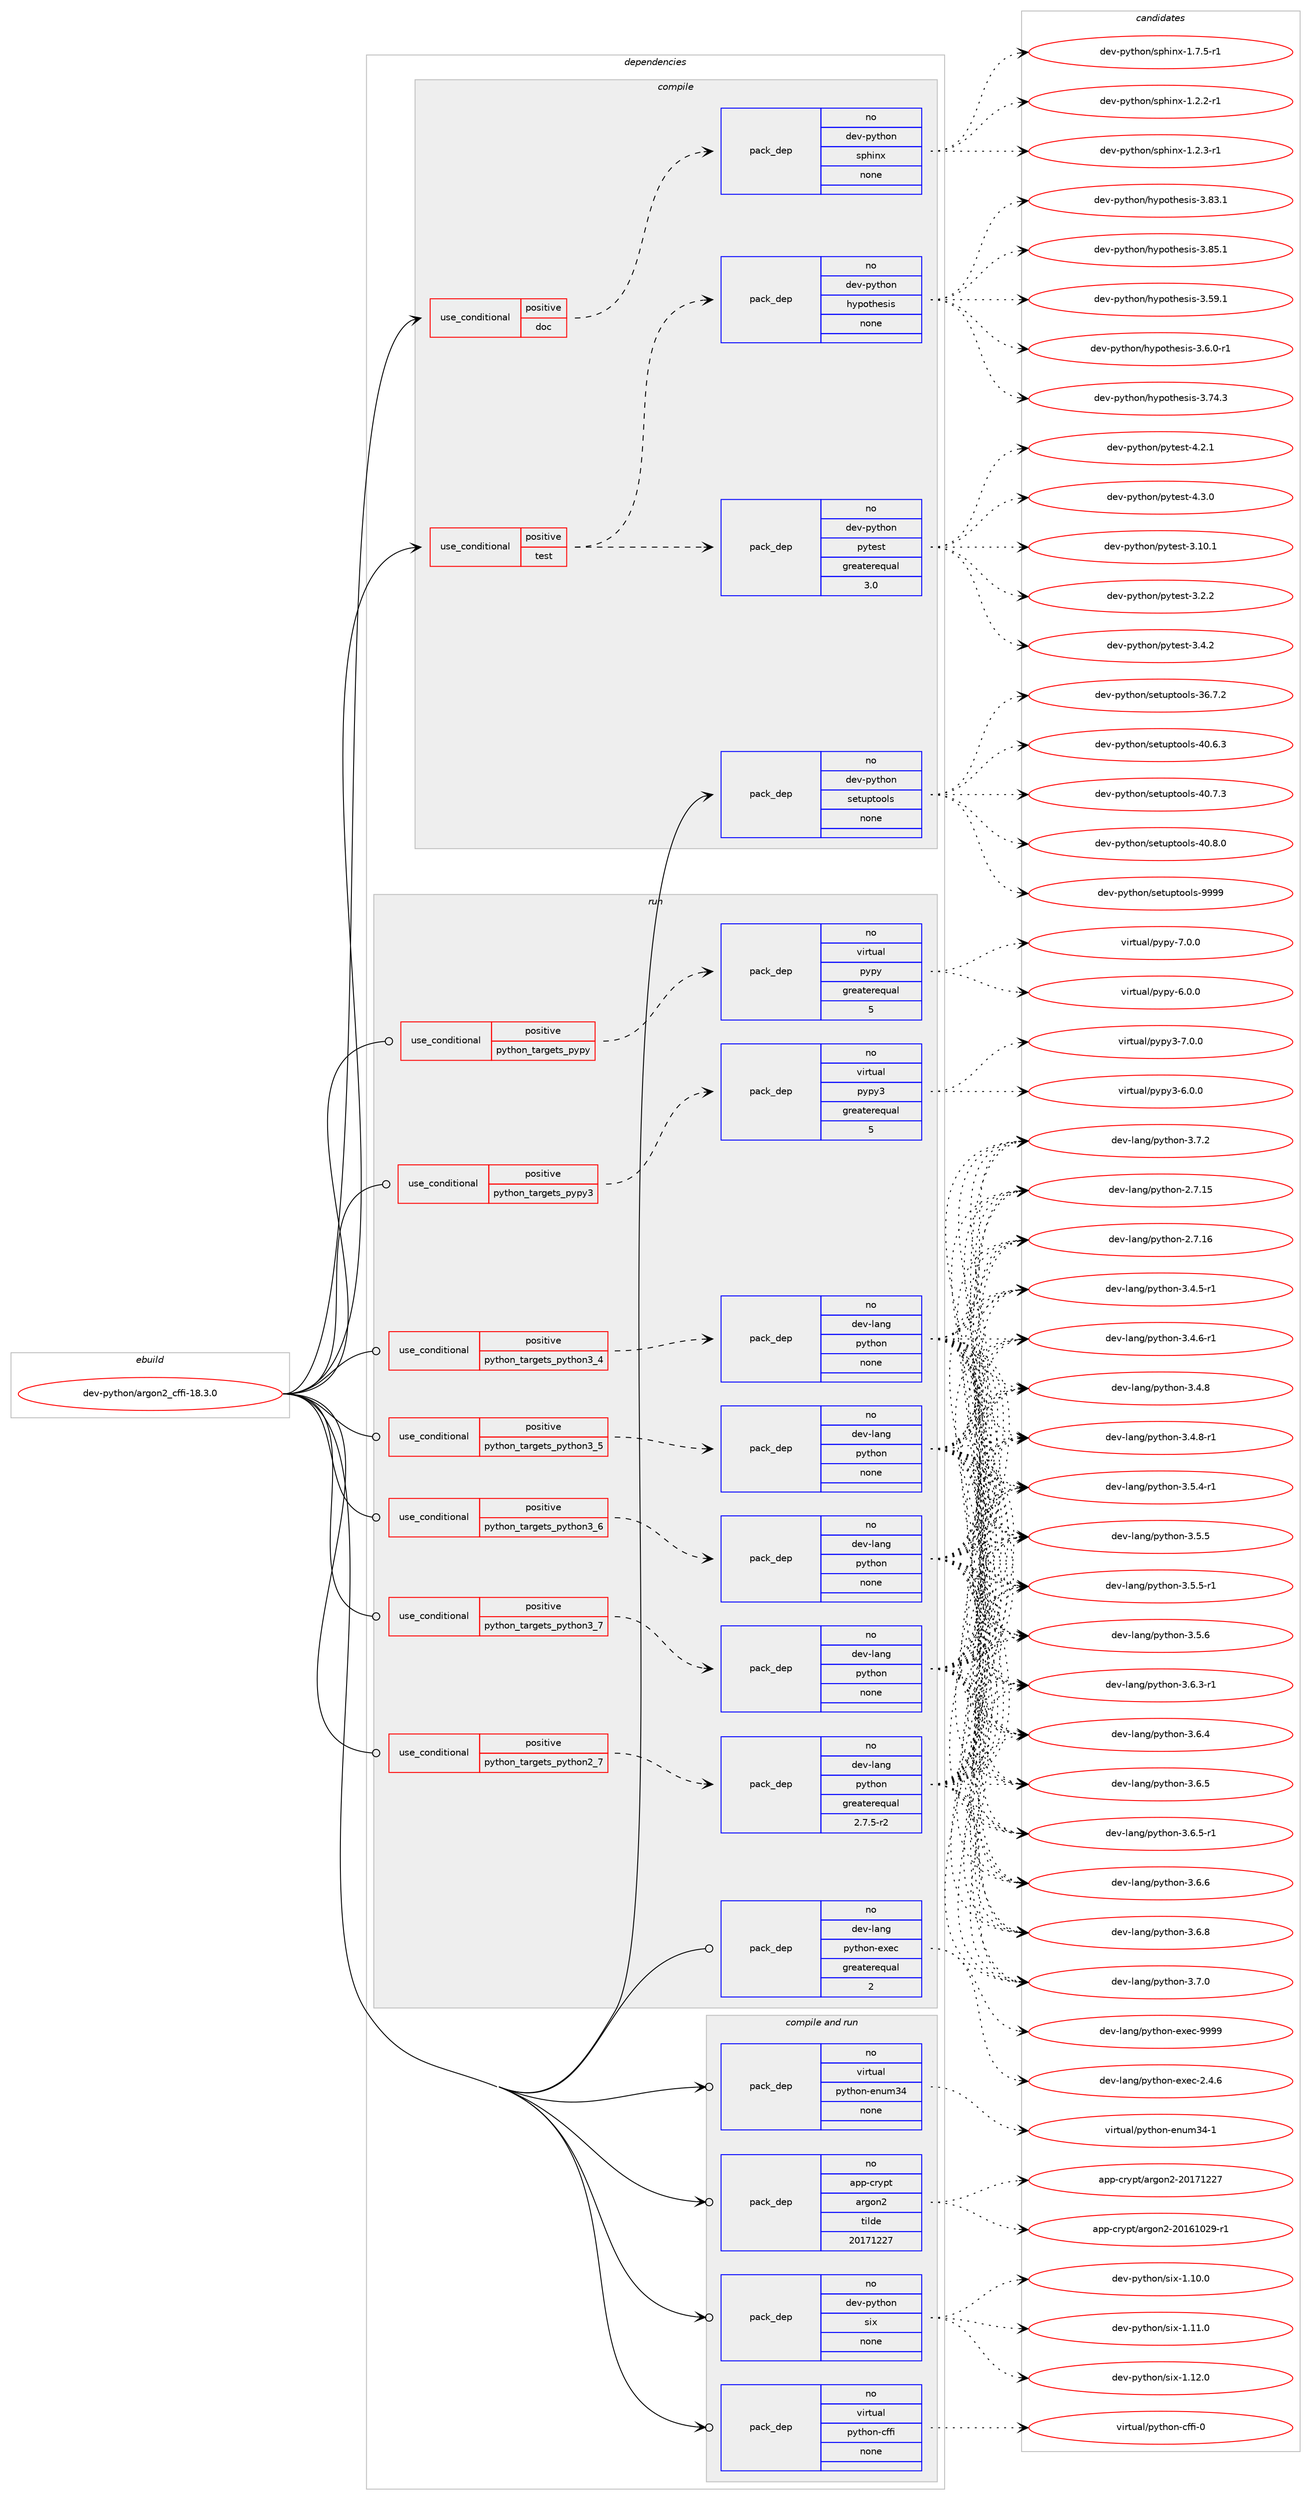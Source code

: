 digraph prolog {

# *************
# Graph options
# *************

newrank=true;
concentrate=true;
compound=true;
graph [rankdir=LR,fontname=Helvetica,fontsize=10,ranksep=1.5];#, ranksep=2.5, nodesep=0.2];
edge  [arrowhead=vee];
node  [fontname=Helvetica,fontsize=10];

# **********
# The ebuild
# **********

subgraph cluster_leftcol {
color=gray;
rank=same;
label=<<i>ebuild</i>>;
id [label="dev-python/argon2_cffi-18.3.0", color=red, width=4, href="../dev-python/argon2_cffi-18.3.0.svg"];
}

# ****************
# The dependencies
# ****************

subgraph cluster_midcol {
color=gray;
label=<<i>dependencies</i>>;
subgraph cluster_compile {
fillcolor="#eeeeee";
style=filled;
label=<<i>compile</i>>;
subgraph cond370919 {
dependency1398686 [label=<<TABLE BORDER="0" CELLBORDER="1" CELLSPACING="0" CELLPADDING="4"><TR><TD ROWSPAN="3" CELLPADDING="10">use_conditional</TD></TR><TR><TD>positive</TD></TR><TR><TD>doc</TD></TR></TABLE>>, shape=none, color=red];
subgraph pack1004542 {
dependency1398687 [label=<<TABLE BORDER="0" CELLBORDER="1" CELLSPACING="0" CELLPADDING="4" WIDTH="220"><TR><TD ROWSPAN="6" CELLPADDING="30">pack_dep</TD></TR><TR><TD WIDTH="110">no</TD></TR><TR><TD>dev-python</TD></TR><TR><TD>sphinx</TD></TR><TR><TD>none</TD></TR><TR><TD></TD></TR></TABLE>>, shape=none, color=blue];
}
dependency1398686:e -> dependency1398687:w [weight=20,style="dashed",arrowhead="vee"];
}
id:e -> dependency1398686:w [weight=20,style="solid",arrowhead="vee"];
subgraph cond370920 {
dependency1398688 [label=<<TABLE BORDER="0" CELLBORDER="1" CELLSPACING="0" CELLPADDING="4"><TR><TD ROWSPAN="3" CELLPADDING="10">use_conditional</TD></TR><TR><TD>positive</TD></TR><TR><TD>test</TD></TR></TABLE>>, shape=none, color=red];
subgraph pack1004543 {
dependency1398689 [label=<<TABLE BORDER="0" CELLBORDER="1" CELLSPACING="0" CELLPADDING="4" WIDTH="220"><TR><TD ROWSPAN="6" CELLPADDING="30">pack_dep</TD></TR><TR><TD WIDTH="110">no</TD></TR><TR><TD>dev-python</TD></TR><TR><TD>hypothesis</TD></TR><TR><TD>none</TD></TR><TR><TD></TD></TR></TABLE>>, shape=none, color=blue];
}
dependency1398688:e -> dependency1398689:w [weight=20,style="dashed",arrowhead="vee"];
subgraph pack1004544 {
dependency1398690 [label=<<TABLE BORDER="0" CELLBORDER="1" CELLSPACING="0" CELLPADDING="4" WIDTH="220"><TR><TD ROWSPAN="6" CELLPADDING="30">pack_dep</TD></TR><TR><TD WIDTH="110">no</TD></TR><TR><TD>dev-python</TD></TR><TR><TD>pytest</TD></TR><TR><TD>greaterequal</TD></TR><TR><TD>3.0</TD></TR></TABLE>>, shape=none, color=blue];
}
dependency1398688:e -> dependency1398690:w [weight=20,style="dashed",arrowhead="vee"];
}
id:e -> dependency1398688:w [weight=20,style="solid",arrowhead="vee"];
subgraph pack1004545 {
dependency1398691 [label=<<TABLE BORDER="0" CELLBORDER="1" CELLSPACING="0" CELLPADDING="4" WIDTH="220"><TR><TD ROWSPAN="6" CELLPADDING="30">pack_dep</TD></TR><TR><TD WIDTH="110">no</TD></TR><TR><TD>dev-python</TD></TR><TR><TD>setuptools</TD></TR><TR><TD>none</TD></TR><TR><TD></TD></TR></TABLE>>, shape=none, color=blue];
}
id:e -> dependency1398691:w [weight=20,style="solid",arrowhead="vee"];
}
subgraph cluster_compileandrun {
fillcolor="#eeeeee";
style=filled;
label=<<i>compile and run</i>>;
subgraph pack1004546 {
dependency1398692 [label=<<TABLE BORDER="0" CELLBORDER="1" CELLSPACING="0" CELLPADDING="4" WIDTH="220"><TR><TD ROWSPAN="6" CELLPADDING="30">pack_dep</TD></TR><TR><TD WIDTH="110">no</TD></TR><TR><TD>app-crypt</TD></TR><TR><TD>argon2</TD></TR><TR><TD>tilde</TD></TR><TR><TD>20171227</TD></TR></TABLE>>, shape=none, color=blue];
}
id:e -> dependency1398692:w [weight=20,style="solid",arrowhead="odotvee"];
subgraph pack1004547 {
dependency1398693 [label=<<TABLE BORDER="0" CELLBORDER="1" CELLSPACING="0" CELLPADDING="4" WIDTH="220"><TR><TD ROWSPAN="6" CELLPADDING="30">pack_dep</TD></TR><TR><TD WIDTH="110">no</TD></TR><TR><TD>dev-python</TD></TR><TR><TD>six</TD></TR><TR><TD>none</TD></TR><TR><TD></TD></TR></TABLE>>, shape=none, color=blue];
}
id:e -> dependency1398693:w [weight=20,style="solid",arrowhead="odotvee"];
subgraph pack1004548 {
dependency1398694 [label=<<TABLE BORDER="0" CELLBORDER="1" CELLSPACING="0" CELLPADDING="4" WIDTH="220"><TR><TD ROWSPAN="6" CELLPADDING="30">pack_dep</TD></TR><TR><TD WIDTH="110">no</TD></TR><TR><TD>virtual</TD></TR><TR><TD>python-cffi</TD></TR><TR><TD>none</TD></TR><TR><TD></TD></TR></TABLE>>, shape=none, color=blue];
}
id:e -> dependency1398694:w [weight=20,style="solid",arrowhead="odotvee"];
subgraph pack1004549 {
dependency1398695 [label=<<TABLE BORDER="0" CELLBORDER="1" CELLSPACING="0" CELLPADDING="4" WIDTH="220"><TR><TD ROWSPAN="6" CELLPADDING="30">pack_dep</TD></TR><TR><TD WIDTH="110">no</TD></TR><TR><TD>virtual</TD></TR><TR><TD>python-enum34</TD></TR><TR><TD>none</TD></TR><TR><TD></TD></TR></TABLE>>, shape=none, color=blue];
}
id:e -> dependency1398695:w [weight=20,style="solid",arrowhead="odotvee"];
}
subgraph cluster_run {
fillcolor="#eeeeee";
style=filled;
label=<<i>run</i>>;
subgraph cond370921 {
dependency1398696 [label=<<TABLE BORDER="0" CELLBORDER="1" CELLSPACING="0" CELLPADDING="4"><TR><TD ROWSPAN="3" CELLPADDING="10">use_conditional</TD></TR><TR><TD>positive</TD></TR><TR><TD>python_targets_pypy</TD></TR></TABLE>>, shape=none, color=red];
subgraph pack1004550 {
dependency1398697 [label=<<TABLE BORDER="0" CELLBORDER="1" CELLSPACING="0" CELLPADDING="4" WIDTH="220"><TR><TD ROWSPAN="6" CELLPADDING="30">pack_dep</TD></TR><TR><TD WIDTH="110">no</TD></TR><TR><TD>virtual</TD></TR><TR><TD>pypy</TD></TR><TR><TD>greaterequal</TD></TR><TR><TD>5</TD></TR></TABLE>>, shape=none, color=blue];
}
dependency1398696:e -> dependency1398697:w [weight=20,style="dashed",arrowhead="vee"];
}
id:e -> dependency1398696:w [weight=20,style="solid",arrowhead="odot"];
subgraph cond370922 {
dependency1398698 [label=<<TABLE BORDER="0" CELLBORDER="1" CELLSPACING="0" CELLPADDING="4"><TR><TD ROWSPAN="3" CELLPADDING="10">use_conditional</TD></TR><TR><TD>positive</TD></TR><TR><TD>python_targets_pypy3</TD></TR></TABLE>>, shape=none, color=red];
subgraph pack1004551 {
dependency1398699 [label=<<TABLE BORDER="0" CELLBORDER="1" CELLSPACING="0" CELLPADDING="4" WIDTH="220"><TR><TD ROWSPAN="6" CELLPADDING="30">pack_dep</TD></TR><TR><TD WIDTH="110">no</TD></TR><TR><TD>virtual</TD></TR><TR><TD>pypy3</TD></TR><TR><TD>greaterequal</TD></TR><TR><TD>5</TD></TR></TABLE>>, shape=none, color=blue];
}
dependency1398698:e -> dependency1398699:w [weight=20,style="dashed",arrowhead="vee"];
}
id:e -> dependency1398698:w [weight=20,style="solid",arrowhead="odot"];
subgraph cond370923 {
dependency1398700 [label=<<TABLE BORDER="0" CELLBORDER="1" CELLSPACING="0" CELLPADDING="4"><TR><TD ROWSPAN="3" CELLPADDING="10">use_conditional</TD></TR><TR><TD>positive</TD></TR><TR><TD>python_targets_python2_7</TD></TR></TABLE>>, shape=none, color=red];
subgraph pack1004552 {
dependency1398701 [label=<<TABLE BORDER="0" CELLBORDER="1" CELLSPACING="0" CELLPADDING="4" WIDTH="220"><TR><TD ROWSPAN="6" CELLPADDING="30">pack_dep</TD></TR><TR><TD WIDTH="110">no</TD></TR><TR><TD>dev-lang</TD></TR><TR><TD>python</TD></TR><TR><TD>greaterequal</TD></TR><TR><TD>2.7.5-r2</TD></TR></TABLE>>, shape=none, color=blue];
}
dependency1398700:e -> dependency1398701:w [weight=20,style="dashed",arrowhead="vee"];
}
id:e -> dependency1398700:w [weight=20,style="solid",arrowhead="odot"];
subgraph cond370924 {
dependency1398702 [label=<<TABLE BORDER="0" CELLBORDER="1" CELLSPACING="0" CELLPADDING="4"><TR><TD ROWSPAN="3" CELLPADDING="10">use_conditional</TD></TR><TR><TD>positive</TD></TR><TR><TD>python_targets_python3_4</TD></TR></TABLE>>, shape=none, color=red];
subgraph pack1004553 {
dependency1398703 [label=<<TABLE BORDER="0" CELLBORDER="1" CELLSPACING="0" CELLPADDING="4" WIDTH="220"><TR><TD ROWSPAN="6" CELLPADDING="30">pack_dep</TD></TR><TR><TD WIDTH="110">no</TD></TR><TR><TD>dev-lang</TD></TR><TR><TD>python</TD></TR><TR><TD>none</TD></TR><TR><TD></TD></TR></TABLE>>, shape=none, color=blue];
}
dependency1398702:e -> dependency1398703:w [weight=20,style="dashed",arrowhead="vee"];
}
id:e -> dependency1398702:w [weight=20,style="solid",arrowhead="odot"];
subgraph cond370925 {
dependency1398704 [label=<<TABLE BORDER="0" CELLBORDER="1" CELLSPACING="0" CELLPADDING="4"><TR><TD ROWSPAN="3" CELLPADDING="10">use_conditional</TD></TR><TR><TD>positive</TD></TR><TR><TD>python_targets_python3_5</TD></TR></TABLE>>, shape=none, color=red];
subgraph pack1004554 {
dependency1398705 [label=<<TABLE BORDER="0" CELLBORDER="1" CELLSPACING="0" CELLPADDING="4" WIDTH="220"><TR><TD ROWSPAN="6" CELLPADDING="30">pack_dep</TD></TR><TR><TD WIDTH="110">no</TD></TR><TR><TD>dev-lang</TD></TR><TR><TD>python</TD></TR><TR><TD>none</TD></TR><TR><TD></TD></TR></TABLE>>, shape=none, color=blue];
}
dependency1398704:e -> dependency1398705:w [weight=20,style="dashed",arrowhead="vee"];
}
id:e -> dependency1398704:w [weight=20,style="solid",arrowhead="odot"];
subgraph cond370926 {
dependency1398706 [label=<<TABLE BORDER="0" CELLBORDER="1" CELLSPACING="0" CELLPADDING="4"><TR><TD ROWSPAN="3" CELLPADDING="10">use_conditional</TD></TR><TR><TD>positive</TD></TR><TR><TD>python_targets_python3_6</TD></TR></TABLE>>, shape=none, color=red];
subgraph pack1004555 {
dependency1398707 [label=<<TABLE BORDER="0" CELLBORDER="1" CELLSPACING="0" CELLPADDING="4" WIDTH="220"><TR><TD ROWSPAN="6" CELLPADDING="30">pack_dep</TD></TR><TR><TD WIDTH="110">no</TD></TR><TR><TD>dev-lang</TD></TR><TR><TD>python</TD></TR><TR><TD>none</TD></TR><TR><TD></TD></TR></TABLE>>, shape=none, color=blue];
}
dependency1398706:e -> dependency1398707:w [weight=20,style="dashed",arrowhead="vee"];
}
id:e -> dependency1398706:w [weight=20,style="solid",arrowhead="odot"];
subgraph cond370927 {
dependency1398708 [label=<<TABLE BORDER="0" CELLBORDER="1" CELLSPACING="0" CELLPADDING="4"><TR><TD ROWSPAN="3" CELLPADDING="10">use_conditional</TD></TR><TR><TD>positive</TD></TR><TR><TD>python_targets_python3_7</TD></TR></TABLE>>, shape=none, color=red];
subgraph pack1004556 {
dependency1398709 [label=<<TABLE BORDER="0" CELLBORDER="1" CELLSPACING="0" CELLPADDING="4" WIDTH="220"><TR><TD ROWSPAN="6" CELLPADDING="30">pack_dep</TD></TR><TR><TD WIDTH="110">no</TD></TR><TR><TD>dev-lang</TD></TR><TR><TD>python</TD></TR><TR><TD>none</TD></TR><TR><TD></TD></TR></TABLE>>, shape=none, color=blue];
}
dependency1398708:e -> dependency1398709:w [weight=20,style="dashed",arrowhead="vee"];
}
id:e -> dependency1398708:w [weight=20,style="solid",arrowhead="odot"];
subgraph pack1004557 {
dependency1398710 [label=<<TABLE BORDER="0" CELLBORDER="1" CELLSPACING="0" CELLPADDING="4" WIDTH="220"><TR><TD ROWSPAN="6" CELLPADDING="30">pack_dep</TD></TR><TR><TD WIDTH="110">no</TD></TR><TR><TD>dev-lang</TD></TR><TR><TD>python-exec</TD></TR><TR><TD>greaterequal</TD></TR><TR><TD>2</TD></TR></TABLE>>, shape=none, color=blue];
}
id:e -> dependency1398710:w [weight=20,style="solid",arrowhead="odot"];
}
}

# **************
# The candidates
# **************

subgraph cluster_choices {
rank=same;
color=gray;
label=<<i>candidates</i>>;

subgraph choice1004542 {
color=black;
nodesep=1;
choice10010111845112121116104111110471151121041051101204549465046504511449 [label="dev-python/sphinx-1.2.2-r1", color=red, width=4,href="../dev-python/sphinx-1.2.2-r1.svg"];
choice10010111845112121116104111110471151121041051101204549465046514511449 [label="dev-python/sphinx-1.2.3-r1", color=red, width=4,href="../dev-python/sphinx-1.2.3-r1.svg"];
choice10010111845112121116104111110471151121041051101204549465546534511449 [label="dev-python/sphinx-1.7.5-r1", color=red, width=4,href="../dev-python/sphinx-1.7.5-r1.svg"];
dependency1398687:e -> choice10010111845112121116104111110471151121041051101204549465046504511449:w [style=dotted,weight="100"];
dependency1398687:e -> choice10010111845112121116104111110471151121041051101204549465046514511449:w [style=dotted,weight="100"];
dependency1398687:e -> choice10010111845112121116104111110471151121041051101204549465546534511449:w [style=dotted,weight="100"];
}
subgraph choice1004543 {
color=black;
nodesep=1;
choice100101118451121211161041111104710412111211111610410111510511545514653574649 [label="dev-python/hypothesis-3.59.1", color=red, width=4,href="../dev-python/hypothesis-3.59.1.svg"];
choice10010111845112121116104111110471041211121111161041011151051154551465446484511449 [label="dev-python/hypothesis-3.6.0-r1", color=red, width=4,href="../dev-python/hypothesis-3.6.0-r1.svg"];
choice100101118451121211161041111104710412111211111610410111510511545514655524651 [label="dev-python/hypothesis-3.74.3", color=red, width=4,href="../dev-python/hypothesis-3.74.3.svg"];
choice100101118451121211161041111104710412111211111610410111510511545514656514649 [label="dev-python/hypothesis-3.83.1", color=red, width=4,href="../dev-python/hypothesis-3.83.1.svg"];
choice100101118451121211161041111104710412111211111610410111510511545514656534649 [label="dev-python/hypothesis-3.85.1", color=red, width=4,href="../dev-python/hypothesis-3.85.1.svg"];
dependency1398689:e -> choice100101118451121211161041111104710412111211111610410111510511545514653574649:w [style=dotted,weight="100"];
dependency1398689:e -> choice10010111845112121116104111110471041211121111161041011151051154551465446484511449:w [style=dotted,weight="100"];
dependency1398689:e -> choice100101118451121211161041111104710412111211111610410111510511545514655524651:w [style=dotted,weight="100"];
dependency1398689:e -> choice100101118451121211161041111104710412111211111610410111510511545514656514649:w [style=dotted,weight="100"];
dependency1398689:e -> choice100101118451121211161041111104710412111211111610410111510511545514656534649:w [style=dotted,weight="100"];
}
subgraph choice1004544 {
color=black;
nodesep=1;
choice100101118451121211161041111104711212111610111511645514649484649 [label="dev-python/pytest-3.10.1", color=red, width=4,href="../dev-python/pytest-3.10.1.svg"];
choice1001011184511212111610411111047112121116101115116455146504650 [label="dev-python/pytest-3.2.2", color=red, width=4,href="../dev-python/pytest-3.2.2.svg"];
choice1001011184511212111610411111047112121116101115116455146524650 [label="dev-python/pytest-3.4.2", color=red, width=4,href="../dev-python/pytest-3.4.2.svg"];
choice1001011184511212111610411111047112121116101115116455246504649 [label="dev-python/pytest-4.2.1", color=red, width=4,href="../dev-python/pytest-4.2.1.svg"];
choice1001011184511212111610411111047112121116101115116455246514648 [label="dev-python/pytest-4.3.0", color=red, width=4,href="../dev-python/pytest-4.3.0.svg"];
dependency1398690:e -> choice100101118451121211161041111104711212111610111511645514649484649:w [style=dotted,weight="100"];
dependency1398690:e -> choice1001011184511212111610411111047112121116101115116455146504650:w [style=dotted,weight="100"];
dependency1398690:e -> choice1001011184511212111610411111047112121116101115116455146524650:w [style=dotted,weight="100"];
dependency1398690:e -> choice1001011184511212111610411111047112121116101115116455246504649:w [style=dotted,weight="100"];
dependency1398690:e -> choice1001011184511212111610411111047112121116101115116455246514648:w [style=dotted,weight="100"];
}
subgraph choice1004545 {
color=black;
nodesep=1;
choice100101118451121211161041111104711510111611711211611111110811545515446554650 [label="dev-python/setuptools-36.7.2", color=red, width=4,href="../dev-python/setuptools-36.7.2.svg"];
choice100101118451121211161041111104711510111611711211611111110811545524846544651 [label="dev-python/setuptools-40.6.3", color=red, width=4,href="../dev-python/setuptools-40.6.3.svg"];
choice100101118451121211161041111104711510111611711211611111110811545524846554651 [label="dev-python/setuptools-40.7.3", color=red, width=4,href="../dev-python/setuptools-40.7.3.svg"];
choice100101118451121211161041111104711510111611711211611111110811545524846564648 [label="dev-python/setuptools-40.8.0", color=red, width=4,href="../dev-python/setuptools-40.8.0.svg"];
choice10010111845112121116104111110471151011161171121161111111081154557575757 [label="dev-python/setuptools-9999", color=red, width=4,href="../dev-python/setuptools-9999.svg"];
dependency1398691:e -> choice100101118451121211161041111104711510111611711211611111110811545515446554650:w [style=dotted,weight="100"];
dependency1398691:e -> choice100101118451121211161041111104711510111611711211611111110811545524846544651:w [style=dotted,weight="100"];
dependency1398691:e -> choice100101118451121211161041111104711510111611711211611111110811545524846554651:w [style=dotted,weight="100"];
dependency1398691:e -> choice100101118451121211161041111104711510111611711211611111110811545524846564648:w [style=dotted,weight="100"];
dependency1398691:e -> choice10010111845112121116104111110471151011161171121161111111081154557575757:w [style=dotted,weight="100"];
}
subgraph choice1004546 {
color=black;
nodesep=1;
choice9711211245991141211121164797114103111110504550484954494850574511449 [label="app-crypt/argon2-20161029-r1", color=red, width=4,href="../app-crypt/argon2-20161029-r1.svg"];
choice971121124599114121112116479711410311111050455048495549505055 [label="app-crypt/argon2-20171227", color=red, width=4,href="../app-crypt/argon2-20171227.svg"];
dependency1398692:e -> choice9711211245991141211121164797114103111110504550484954494850574511449:w [style=dotted,weight="100"];
dependency1398692:e -> choice971121124599114121112116479711410311111050455048495549505055:w [style=dotted,weight="100"];
}
subgraph choice1004547 {
color=black;
nodesep=1;
choice100101118451121211161041111104711510512045494649484648 [label="dev-python/six-1.10.0", color=red, width=4,href="../dev-python/six-1.10.0.svg"];
choice100101118451121211161041111104711510512045494649494648 [label="dev-python/six-1.11.0", color=red, width=4,href="../dev-python/six-1.11.0.svg"];
choice100101118451121211161041111104711510512045494649504648 [label="dev-python/six-1.12.0", color=red, width=4,href="../dev-python/six-1.12.0.svg"];
dependency1398693:e -> choice100101118451121211161041111104711510512045494649484648:w [style=dotted,weight="100"];
dependency1398693:e -> choice100101118451121211161041111104711510512045494649494648:w [style=dotted,weight="100"];
dependency1398693:e -> choice100101118451121211161041111104711510512045494649504648:w [style=dotted,weight="100"];
}
subgraph choice1004548 {
color=black;
nodesep=1;
choice118105114116117971084711212111610411111045991021021054548 [label="virtual/python-cffi-0", color=red, width=4,href="../virtual/python-cffi-0.svg"];
dependency1398694:e -> choice118105114116117971084711212111610411111045991021021054548:w [style=dotted,weight="100"];
}
subgraph choice1004549 {
color=black;
nodesep=1;
choice11810511411611797108471121211161041111104510111011710951524549 [label="virtual/python-enum34-1", color=red, width=4,href="../virtual/python-enum34-1.svg"];
dependency1398695:e -> choice11810511411611797108471121211161041111104510111011710951524549:w [style=dotted,weight="100"];
}
subgraph choice1004550 {
color=black;
nodesep=1;
choice1181051141161179710847112121112121455446484648 [label="virtual/pypy-6.0.0", color=red, width=4,href="../virtual/pypy-6.0.0.svg"];
choice1181051141161179710847112121112121455546484648 [label="virtual/pypy-7.0.0", color=red, width=4,href="../virtual/pypy-7.0.0.svg"];
dependency1398697:e -> choice1181051141161179710847112121112121455446484648:w [style=dotted,weight="100"];
dependency1398697:e -> choice1181051141161179710847112121112121455546484648:w [style=dotted,weight="100"];
}
subgraph choice1004551 {
color=black;
nodesep=1;
choice118105114116117971084711212111212151455446484648 [label="virtual/pypy3-6.0.0", color=red, width=4,href="../virtual/pypy3-6.0.0.svg"];
choice118105114116117971084711212111212151455546484648 [label="virtual/pypy3-7.0.0", color=red, width=4,href="../virtual/pypy3-7.0.0.svg"];
dependency1398699:e -> choice118105114116117971084711212111212151455446484648:w [style=dotted,weight="100"];
dependency1398699:e -> choice118105114116117971084711212111212151455546484648:w [style=dotted,weight="100"];
}
subgraph choice1004552 {
color=black;
nodesep=1;
choice10010111845108971101034711212111610411111045504655464953 [label="dev-lang/python-2.7.15", color=red, width=4,href="../dev-lang/python-2.7.15.svg"];
choice10010111845108971101034711212111610411111045504655464954 [label="dev-lang/python-2.7.16", color=red, width=4,href="../dev-lang/python-2.7.16.svg"];
choice1001011184510897110103471121211161041111104551465246534511449 [label="dev-lang/python-3.4.5-r1", color=red, width=4,href="../dev-lang/python-3.4.5-r1.svg"];
choice1001011184510897110103471121211161041111104551465246544511449 [label="dev-lang/python-3.4.6-r1", color=red, width=4,href="../dev-lang/python-3.4.6-r1.svg"];
choice100101118451089711010347112121116104111110455146524656 [label="dev-lang/python-3.4.8", color=red, width=4,href="../dev-lang/python-3.4.8.svg"];
choice1001011184510897110103471121211161041111104551465246564511449 [label="dev-lang/python-3.4.8-r1", color=red, width=4,href="../dev-lang/python-3.4.8-r1.svg"];
choice1001011184510897110103471121211161041111104551465346524511449 [label="dev-lang/python-3.5.4-r1", color=red, width=4,href="../dev-lang/python-3.5.4-r1.svg"];
choice100101118451089711010347112121116104111110455146534653 [label="dev-lang/python-3.5.5", color=red, width=4,href="../dev-lang/python-3.5.5.svg"];
choice1001011184510897110103471121211161041111104551465346534511449 [label="dev-lang/python-3.5.5-r1", color=red, width=4,href="../dev-lang/python-3.5.5-r1.svg"];
choice100101118451089711010347112121116104111110455146534654 [label="dev-lang/python-3.5.6", color=red, width=4,href="../dev-lang/python-3.5.6.svg"];
choice1001011184510897110103471121211161041111104551465446514511449 [label="dev-lang/python-3.6.3-r1", color=red, width=4,href="../dev-lang/python-3.6.3-r1.svg"];
choice100101118451089711010347112121116104111110455146544652 [label="dev-lang/python-3.6.4", color=red, width=4,href="../dev-lang/python-3.6.4.svg"];
choice100101118451089711010347112121116104111110455146544653 [label="dev-lang/python-3.6.5", color=red, width=4,href="../dev-lang/python-3.6.5.svg"];
choice1001011184510897110103471121211161041111104551465446534511449 [label="dev-lang/python-3.6.5-r1", color=red, width=4,href="../dev-lang/python-3.6.5-r1.svg"];
choice100101118451089711010347112121116104111110455146544654 [label="dev-lang/python-3.6.6", color=red, width=4,href="../dev-lang/python-3.6.6.svg"];
choice100101118451089711010347112121116104111110455146544656 [label="dev-lang/python-3.6.8", color=red, width=4,href="../dev-lang/python-3.6.8.svg"];
choice100101118451089711010347112121116104111110455146554648 [label="dev-lang/python-3.7.0", color=red, width=4,href="../dev-lang/python-3.7.0.svg"];
choice100101118451089711010347112121116104111110455146554650 [label="dev-lang/python-3.7.2", color=red, width=4,href="../dev-lang/python-3.7.2.svg"];
dependency1398701:e -> choice10010111845108971101034711212111610411111045504655464953:w [style=dotted,weight="100"];
dependency1398701:e -> choice10010111845108971101034711212111610411111045504655464954:w [style=dotted,weight="100"];
dependency1398701:e -> choice1001011184510897110103471121211161041111104551465246534511449:w [style=dotted,weight="100"];
dependency1398701:e -> choice1001011184510897110103471121211161041111104551465246544511449:w [style=dotted,weight="100"];
dependency1398701:e -> choice100101118451089711010347112121116104111110455146524656:w [style=dotted,weight="100"];
dependency1398701:e -> choice1001011184510897110103471121211161041111104551465246564511449:w [style=dotted,weight="100"];
dependency1398701:e -> choice1001011184510897110103471121211161041111104551465346524511449:w [style=dotted,weight="100"];
dependency1398701:e -> choice100101118451089711010347112121116104111110455146534653:w [style=dotted,weight="100"];
dependency1398701:e -> choice1001011184510897110103471121211161041111104551465346534511449:w [style=dotted,weight="100"];
dependency1398701:e -> choice100101118451089711010347112121116104111110455146534654:w [style=dotted,weight="100"];
dependency1398701:e -> choice1001011184510897110103471121211161041111104551465446514511449:w [style=dotted,weight="100"];
dependency1398701:e -> choice100101118451089711010347112121116104111110455146544652:w [style=dotted,weight="100"];
dependency1398701:e -> choice100101118451089711010347112121116104111110455146544653:w [style=dotted,weight="100"];
dependency1398701:e -> choice1001011184510897110103471121211161041111104551465446534511449:w [style=dotted,weight="100"];
dependency1398701:e -> choice100101118451089711010347112121116104111110455146544654:w [style=dotted,weight="100"];
dependency1398701:e -> choice100101118451089711010347112121116104111110455146544656:w [style=dotted,weight="100"];
dependency1398701:e -> choice100101118451089711010347112121116104111110455146554648:w [style=dotted,weight="100"];
dependency1398701:e -> choice100101118451089711010347112121116104111110455146554650:w [style=dotted,weight="100"];
}
subgraph choice1004553 {
color=black;
nodesep=1;
choice10010111845108971101034711212111610411111045504655464953 [label="dev-lang/python-2.7.15", color=red, width=4,href="../dev-lang/python-2.7.15.svg"];
choice10010111845108971101034711212111610411111045504655464954 [label="dev-lang/python-2.7.16", color=red, width=4,href="../dev-lang/python-2.7.16.svg"];
choice1001011184510897110103471121211161041111104551465246534511449 [label="dev-lang/python-3.4.5-r1", color=red, width=4,href="../dev-lang/python-3.4.5-r1.svg"];
choice1001011184510897110103471121211161041111104551465246544511449 [label="dev-lang/python-3.4.6-r1", color=red, width=4,href="../dev-lang/python-3.4.6-r1.svg"];
choice100101118451089711010347112121116104111110455146524656 [label="dev-lang/python-3.4.8", color=red, width=4,href="../dev-lang/python-3.4.8.svg"];
choice1001011184510897110103471121211161041111104551465246564511449 [label="dev-lang/python-3.4.8-r1", color=red, width=4,href="../dev-lang/python-3.4.8-r1.svg"];
choice1001011184510897110103471121211161041111104551465346524511449 [label="dev-lang/python-3.5.4-r1", color=red, width=4,href="../dev-lang/python-3.5.4-r1.svg"];
choice100101118451089711010347112121116104111110455146534653 [label="dev-lang/python-3.5.5", color=red, width=4,href="../dev-lang/python-3.5.5.svg"];
choice1001011184510897110103471121211161041111104551465346534511449 [label="dev-lang/python-3.5.5-r1", color=red, width=4,href="../dev-lang/python-3.5.5-r1.svg"];
choice100101118451089711010347112121116104111110455146534654 [label="dev-lang/python-3.5.6", color=red, width=4,href="../dev-lang/python-3.5.6.svg"];
choice1001011184510897110103471121211161041111104551465446514511449 [label="dev-lang/python-3.6.3-r1", color=red, width=4,href="../dev-lang/python-3.6.3-r1.svg"];
choice100101118451089711010347112121116104111110455146544652 [label="dev-lang/python-3.6.4", color=red, width=4,href="../dev-lang/python-3.6.4.svg"];
choice100101118451089711010347112121116104111110455146544653 [label="dev-lang/python-3.6.5", color=red, width=4,href="../dev-lang/python-3.6.5.svg"];
choice1001011184510897110103471121211161041111104551465446534511449 [label="dev-lang/python-3.6.5-r1", color=red, width=4,href="../dev-lang/python-3.6.5-r1.svg"];
choice100101118451089711010347112121116104111110455146544654 [label="dev-lang/python-3.6.6", color=red, width=4,href="../dev-lang/python-3.6.6.svg"];
choice100101118451089711010347112121116104111110455146544656 [label="dev-lang/python-3.6.8", color=red, width=4,href="../dev-lang/python-3.6.8.svg"];
choice100101118451089711010347112121116104111110455146554648 [label="dev-lang/python-3.7.0", color=red, width=4,href="../dev-lang/python-3.7.0.svg"];
choice100101118451089711010347112121116104111110455146554650 [label="dev-lang/python-3.7.2", color=red, width=4,href="../dev-lang/python-3.7.2.svg"];
dependency1398703:e -> choice10010111845108971101034711212111610411111045504655464953:w [style=dotted,weight="100"];
dependency1398703:e -> choice10010111845108971101034711212111610411111045504655464954:w [style=dotted,weight="100"];
dependency1398703:e -> choice1001011184510897110103471121211161041111104551465246534511449:w [style=dotted,weight="100"];
dependency1398703:e -> choice1001011184510897110103471121211161041111104551465246544511449:w [style=dotted,weight="100"];
dependency1398703:e -> choice100101118451089711010347112121116104111110455146524656:w [style=dotted,weight="100"];
dependency1398703:e -> choice1001011184510897110103471121211161041111104551465246564511449:w [style=dotted,weight="100"];
dependency1398703:e -> choice1001011184510897110103471121211161041111104551465346524511449:w [style=dotted,weight="100"];
dependency1398703:e -> choice100101118451089711010347112121116104111110455146534653:w [style=dotted,weight="100"];
dependency1398703:e -> choice1001011184510897110103471121211161041111104551465346534511449:w [style=dotted,weight="100"];
dependency1398703:e -> choice100101118451089711010347112121116104111110455146534654:w [style=dotted,weight="100"];
dependency1398703:e -> choice1001011184510897110103471121211161041111104551465446514511449:w [style=dotted,weight="100"];
dependency1398703:e -> choice100101118451089711010347112121116104111110455146544652:w [style=dotted,weight="100"];
dependency1398703:e -> choice100101118451089711010347112121116104111110455146544653:w [style=dotted,weight="100"];
dependency1398703:e -> choice1001011184510897110103471121211161041111104551465446534511449:w [style=dotted,weight="100"];
dependency1398703:e -> choice100101118451089711010347112121116104111110455146544654:w [style=dotted,weight="100"];
dependency1398703:e -> choice100101118451089711010347112121116104111110455146544656:w [style=dotted,weight="100"];
dependency1398703:e -> choice100101118451089711010347112121116104111110455146554648:w [style=dotted,weight="100"];
dependency1398703:e -> choice100101118451089711010347112121116104111110455146554650:w [style=dotted,weight="100"];
}
subgraph choice1004554 {
color=black;
nodesep=1;
choice10010111845108971101034711212111610411111045504655464953 [label="dev-lang/python-2.7.15", color=red, width=4,href="../dev-lang/python-2.7.15.svg"];
choice10010111845108971101034711212111610411111045504655464954 [label="dev-lang/python-2.7.16", color=red, width=4,href="../dev-lang/python-2.7.16.svg"];
choice1001011184510897110103471121211161041111104551465246534511449 [label="dev-lang/python-3.4.5-r1", color=red, width=4,href="../dev-lang/python-3.4.5-r1.svg"];
choice1001011184510897110103471121211161041111104551465246544511449 [label="dev-lang/python-3.4.6-r1", color=red, width=4,href="../dev-lang/python-3.4.6-r1.svg"];
choice100101118451089711010347112121116104111110455146524656 [label="dev-lang/python-3.4.8", color=red, width=4,href="../dev-lang/python-3.4.8.svg"];
choice1001011184510897110103471121211161041111104551465246564511449 [label="dev-lang/python-3.4.8-r1", color=red, width=4,href="../dev-lang/python-3.4.8-r1.svg"];
choice1001011184510897110103471121211161041111104551465346524511449 [label="dev-lang/python-3.5.4-r1", color=red, width=4,href="../dev-lang/python-3.5.4-r1.svg"];
choice100101118451089711010347112121116104111110455146534653 [label="dev-lang/python-3.5.5", color=red, width=4,href="../dev-lang/python-3.5.5.svg"];
choice1001011184510897110103471121211161041111104551465346534511449 [label="dev-lang/python-3.5.5-r1", color=red, width=4,href="../dev-lang/python-3.5.5-r1.svg"];
choice100101118451089711010347112121116104111110455146534654 [label="dev-lang/python-3.5.6", color=red, width=4,href="../dev-lang/python-3.5.6.svg"];
choice1001011184510897110103471121211161041111104551465446514511449 [label="dev-lang/python-3.6.3-r1", color=red, width=4,href="../dev-lang/python-3.6.3-r1.svg"];
choice100101118451089711010347112121116104111110455146544652 [label="dev-lang/python-3.6.4", color=red, width=4,href="../dev-lang/python-3.6.4.svg"];
choice100101118451089711010347112121116104111110455146544653 [label="dev-lang/python-3.6.5", color=red, width=4,href="../dev-lang/python-3.6.5.svg"];
choice1001011184510897110103471121211161041111104551465446534511449 [label="dev-lang/python-3.6.5-r1", color=red, width=4,href="../dev-lang/python-3.6.5-r1.svg"];
choice100101118451089711010347112121116104111110455146544654 [label="dev-lang/python-3.6.6", color=red, width=4,href="../dev-lang/python-3.6.6.svg"];
choice100101118451089711010347112121116104111110455146544656 [label="dev-lang/python-3.6.8", color=red, width=4,href="../dev-lang/python-3.6.8.svg"];
choice100101118451089711010347112121116104111110455146554648 [label="dev-lang/python-3.7.0", color=red, width=4,href="../dev-lang/python-3.7.0.svg"];
choice100101118451089711010347112121116104111110455146554650 [label="dev-lang/python-3.7.2", color=red, width=4,href="../dev-lang/python-3.7.2.svg"];
dependency1398705:e -> choice10010111845108971101034711212111610411111045504655464953:w [style=dotted,weight="100"];
dependency1398705:e -> choice10010111845108971101034711212111610411111045504655464954:w [style=dotted,weight="100"];
dependency1398705:e -> choice1001011184510897110103471121211161041111104551465246534511449:w [style=dotted,weight="100"];
dependency1398705:e -> choice1001011184510897110103471121211161041111104551465246544511449:w [style=dotted,weight="100"];
dependency1398705:e -> choice100101118451089711010347112121116104111110455146524656:w [style=dotted,weight="100"];
dependency1398705:e -> choice1001011184510897110103471121211161041111104551465246564511449:w [style=dotted,weight="100"];
dependency1398705:e -> choice1001011184510897110103471121211161041111104551465346524511449:w [style=dotted,weight="100"];
dependency1398705:e -> choice100101118451089711010347112121116104111110455146534653:w [style=dotted,weight="100"];
dependency1398705:e -> choice1001011184510897110103471121211161041111104551465346534511449:w [style=dotted,weight="100"];
dependency1398705:e -> choice100101118451089711010347112121116104111110455146534654:w [style=dotted,weight="100"];
dependency1398705:e -> choice1001011184510897110103471121211161041111104551465446514511449:w [style=dotted,weight="100"];
dependency1398705:e -> choice100101118451089711010347112121116104111110455146544652:w [style=dotted,weight="100"];
dependency1398705:e -> choice100101118451089711010347112121116104111110455146544653:w [style=dotted,weight="100"];
dependency1398705:e -> choice1001011184510897110103471121211161041111104551465446534511449:w [style=dotted,weight="100"];
dependency1398705:e -> choice100101118451089711010347112121116104111110455146544654:w [style=dotted,weight="100"];
dependency1398705:e -> choice100101118451089711010347112121116104111110455146544656:w [style=dotted,weight="100"];
dependency1398705:e -> choice100101118451089711010347112121116104111110455146554648:w [style=dotted,weight="100"];
dependency1398705:e -> choice100101118451089711010347112121116104111110455146554650:w [style=dotted,weight="100"];
}
subgraph choice1004555 {
color=black;
nodesep=1;
choice10010111845108971101034711212111610411111045504655464953 [label="dev-lang/python-2.7.15", color=red, width=4,href="../dev-lang/python-2.7.15.svg"];
choice10010111845108971101034711212111610411111045504655464954 [label="dev-lang/python-2.7.16", color=red, width=4,href="../dev-lang/python-2.7.16.svg"];
choice1001011184510897110103471121211161041111104551465246534511449 [label="dev-lang/python-3.4.5-r1", color=red, width=4,href="../dev-lang/python-3.4.5-r1.svg"];
choice1001011184510897110103471121211161041111104551465246544511449 [label="dev-lang/python-3.4.6-r1", color=red, width=4,href="../dev-lang/python-3.4.6-r1.svg"];
choice100101118451089711010347112121116104111110455146524656 [label="dev-lang/python-3.4.8", color=red, width=4,href="../dev-lang/python-3.4.8.svg"];
choice1001011184510897110103471121211161041111104551465246564511449 [label="dev-lang/python-3.4.8-r1", color=red, width=4,href="../dev-lang/python-3.4.8-r1.svg"];
choice1001011184510897110103471121211161041111104551465346524511449 [label="dev-lang/python-3.5.4-r1", color=red, width=4,href="../dev-lang/python-3.5.4-r1.svg"];
choice100101118451089711010347112121116104111110455146534653 [label="dev-lang/python-3.5.5", color=red, width=4,href="../dev-lang/python-3.5.5.svg"];
choice1001011184510897110103471121211161041111104551465346534511449 [label="dev-lang/python-3.5.5-r1", color=red, width=4,href="../dev-lang/python-3.5.5-r1.svg"];
choice100101118451089711010347112121116104111110455146534654 [label="dev-lang/python-3.5.6", color=red, width=4,href="../dev-lang/python-3.5.6.svg"];
choice1001011184510897110103471121211161041111104551465446514511449 [label="dev-lang/python-3.6.3-r1", color=red, width=4,href="../dev-lang/python-3.6.3-r1.svg"];
choice100101118451089711010347112121116104111110455146544652 [label="dev-lang/python-3.6.4", color=red, width=4,href="../dev-lang/python-3.6.4.svg"];
choice100101118451089711010347112121116104111110455146544653 [label="dev-lang/python-3.6.5", color=red, width=4,href="../dev-lang/python-3.6.5.svg"];
choice1001011184510897110103471121211161041111104551465446534511449 [label="dev-lang/python-3.6.5-r1", color=red, width=4,href="../dev-lang/python-3.6.5-r1.svg"];
choice100101118451089711010347112121116104111110455146544654 [label="dev-lang/python-3.6.6", color=red, width=4,href="../dev-lang/python-3.6.6.svg"];
choice100101118451089711010347112121116104111110455146544656 [label="dev-lang/python-3.6.8", color=red, width=4,href="../dev-lang/python-3.6.8.svg"];
choice100101118451089711010347112121116104111110455146554648 [label="dev-lang/python-3.7.0", color=red, width=4,href="../dev-lang/python-3.7.0.svg"];
choice100101118451089711010347112121116104111110455146554650 [label="dev-lang/python-3.7.2", color=red, width=4,href="../dev-lang/python-3.7.2.svg"];
dependency1398707:e -> choice10010111845108971101034711212111610411111045504655464953:w [style=dotted,weight="100"];
dependency1398707:e -> choice10010111845108971101034711212111610411111045504655464954:w [style=dotted,weight="100"];
dependency1398707:e -> choice1001011184510897110103471121211161041111104551465246534511449:w [style=dotted,weight="100"];
dependency1398707:e -> choice1001011184510897110103471121211161041111104551465246544511449:w [style=dotted,weight="100"];
dependency1398707:e -> choice100101118451089711010347112121116104111110455146524656:w [style=dotted,weight="100"];
dependency1398707:e -> choice1001011184510897110103471121211161041111104551465246564511449:w [style=dotted,weight="100"];
dependency1398707:e -> choice1001011184510897110103471121211161041111104551465346524511449:w [style=dotted,weight="100"];
dependency1398707:e -> choice100101118451089711010347112121116104111110455146534653:w [style=dotted,weight="100"];
dependency1398707:e -> choice1001011184510897110103471121211161041111104551465346534511449:w [style=dotted,weight="100"];
dependency1398707:e -> choice100101118451089711010347112121116104111110455146534654:w [style=dotted,weight="100"];
dependency1398707:e -> choice1001011184510897110103471121211161041111104551465446514511449:w [style=dotted,weight="100"];
dependency1398707:e -> choice100101118451089711010347112121116104111110455146544652:w [style=dotted,weight="100"];
dependency1398707:e -> choice100101118451089711010347112121116104111110455146544653:w [style=dotted,weight="100"];
dependency1398707:e -> choice1001011184510897110103471121211161041111104551465446534511449:w [style=dotted,weight="100"];
dependency1398707:e -> choice100101118451089711010347112121116104111110455146544654:w [style=dotted,weight="100"];
dependency1398707:e -> choice100101118451089711010347112121116104111110455146544656:w [style=dotted,weight="100"];
dependency1398707:e -> choice100101118451089711010347112121116104111110455146554648:w [style=dotted,weight="100"];
dependency1398707:e -> choice100101118451089711010347112121116104111110455146554650:w [style=dotted,weight="100"];
}
subgraph choice1004556 {
color=black;
nodesep=1;
choice10010111845108971101034711212111610411111045504655464953 [label="dev-lang/python-2.7.15", color=red, width=4,href="../dev-lang/python-2.7.15.svg"];
choice10010111845108971101034711212111610411111045504655464954 [label="dev-lang/python-2.7.16", color=red, width=4,href="../dev-lang/python-2.7.16.svg"];
choice1001011184510897110103471121211161041111104551465246534511449 [label="dev-lang/python-3.4.5-r1", color=red, width=4,href="../dev-lang/python-3.4.5-r1.svg"];
choice1001011184510897110103471121211161041111104551465246544511449 [label="dev-lang/python-3.4.6-r1", color=red, width=4,href="../dev-lang/python-3.4.6-r1.svg"];
choice100101118451089711010347112121116104111110455146524656 [label="dev-lang/python-3.4.8", color=red, width=4,href="../dev-lang/python-3.4.8.svg"];
choice1001011184510897110103471121211161041111104551465246564511449 [label="dev-lang/python-3.4.8-r1", color=red, width=4,href="../dev-lang/python-3.4.8-r1.svg"];
choice1001011184510897110103471121211161041111104551465346524511449 [label="dev-lang/python-3.5.4-r1", color=red, width=4,href="../dev-lang/python-3.5.4-r1.svg"];
choice100101118451089711010347112121116104111110455146534653 [label="dev-lang/python-3.5.5", color=red, width=4,href="../dev-lang/python-3.5.5.svg"];
choice1001011184510897110103471121211161041111104551465346534511449 [label="dev-lang/python-3.5.5-r1", color=red, width=4,href="../dev-lang/python-3.5.5-r1.svg"];
choice100101118451089711010347112121116104111110455146534654 [label="dev-lang/python-3.5.6", color=red, width=4,href="../dev-lang/python-3.5.6.svg"];
choice1001011184510897110103471121211161041111104551465446514511449 [label="dev-lang/python-3.6.3-r1", color=red, width=4,href="../dev-lang/python-3.6.3-r1.svg"];
choice100101118451089711010347112121116104111110455146544652 [label="dev-lang/python-3.6.4", color=red, width=4,href="../dev-lang/python-3.6.4.svg"];
choice100101118451089711010347112121116104111110455146544653 [label="dev-lang/python-3.6.5", color=red, width=4,href="../dev-lang/python-3.6.5.svg"];
choice1001011184510897110103471121211161041111104551465446534511449 [label="dev-lang/python-3.6.5-r1", color=red, width=4,href="../dev-lang/python-3.6.5-r1.svg"];
choice100101118451089711010347112121116104111110455146544654 [label="dev-lang/python-3.6.6", color=red, width=4,href="../dev-lang/python-3.6.6.svg"];
choice100101118451089711010347112121116104111110455146544656 [label="dev-lang/python-3.6.8", color=red, width=4,href="../dev-lang/python-3.6.8.svg"];
choice100101118451089711010347112121116104111110455146554648 [label="dev-lang/python-3.7.0", color=red, width=4,href="../dev-lang/python-3.7.0.svg"];
choice100101118451089711010347112121116104111110455146554650 [label="dev-lang/python-3.7.2", color=red, width=4,href="../dev-lang/python-3.7.2.svg"];
dependency1398709:e -> choice10010111845108971101034711212111610411111045504655464953:w [style=dotted,weight="100"];
dependency1398709:e -> choice10010111845108971101034711212111610411111045504655464954:w [style=dotted,weight="100"];
dependency1398709:e -> choice1001011184510897110103471121211161041111104551465246534511449:w [style=dotted,weight="100"];
dependency1398709:e -> choice1001011184510897110103471121211161041111104551465246544511449:w [style=dotted,weight="100"];
dependency1398709:e -> choice100101118451089711010347112121116104111110455146524656:w [style=dotted,weight="100"];
dependency1398709:e -> choice1001011184510897110103471121211161041111104551465246564511449:w [style=dotted,weight="100"];
dependency1398709:e -> choice1001011184510897110103471121211161041111104551465346524511449:w [style=dotted,weight="100"];
dependency1398709:e -> choice100101118451089711010347112121116104111110455146534653:w [style=dotted,weight="100"];
dependency1398709:e -> choice1001011184510897110103471121211161041111104551465346534511449:w [style=dotted,weight="100"];
dependency1398709:e -> choice100101118451089711010347112121116104111110455146534654:w [style=dotted,weight="100"];
dependency1398709:e -> choice1001011184510897110103471121211161041111104551465446514511449:w [style=dotted,weight="100"];
dependency1398709:e -> choice100101118451089711010347112121116104111110455146544652:w [style=dotted,weight="100"];
dependency1398709:e -> choice100101118451089711010347112121116104111110455146544653:w [style=dotted,weight="100"];
dependency1398709:e -> choice1001011184510897110103471121211161041111104551465446534511449:w [style=dotted,weight="100"];
dependency1398709:e -> choice100101118451089711010347112121116104111110455146544654:w [style=dotted,weight="100"];
dependency1398709:e -> choice100101118451089711010347112121116104111110455146544656:w [style=dotted,weight="100"];
dependency1398709:e -> choice100101118451089711010347112121116104111110455146554648:w [style=dotted,weight="100"];
dependency1398709:e -> choice100101118451089711010347112121116104111110455146554650:w [style=dotted,weight="100"];
}
subgraph choice1004557 {
color=black;
nodesep=1;
choice1001011184510897110103471121211161041111104510112010199455046524654 [label="dev-lang/python-exec-2.4.6", color=red, width=4,href="../dev-lang/python-exec-2.4.6.svg"];
choice10010111845108971101034711212111610411111045101120101994557575757 [label="dev-lang/python-exec-9999", color=red, width=4,href="../dev-lang/python-exec-9999.svg"];
dependency1398710:e -> choice1001011184510897110103471121211161041111104510112010199455046524654:w [style=dotted,weight="100"];
dependency1398710:e -> choice10010111845108971101034711212111610411111045101120101994557575757:w [style=dotted,weight="100"];
}
}

}
